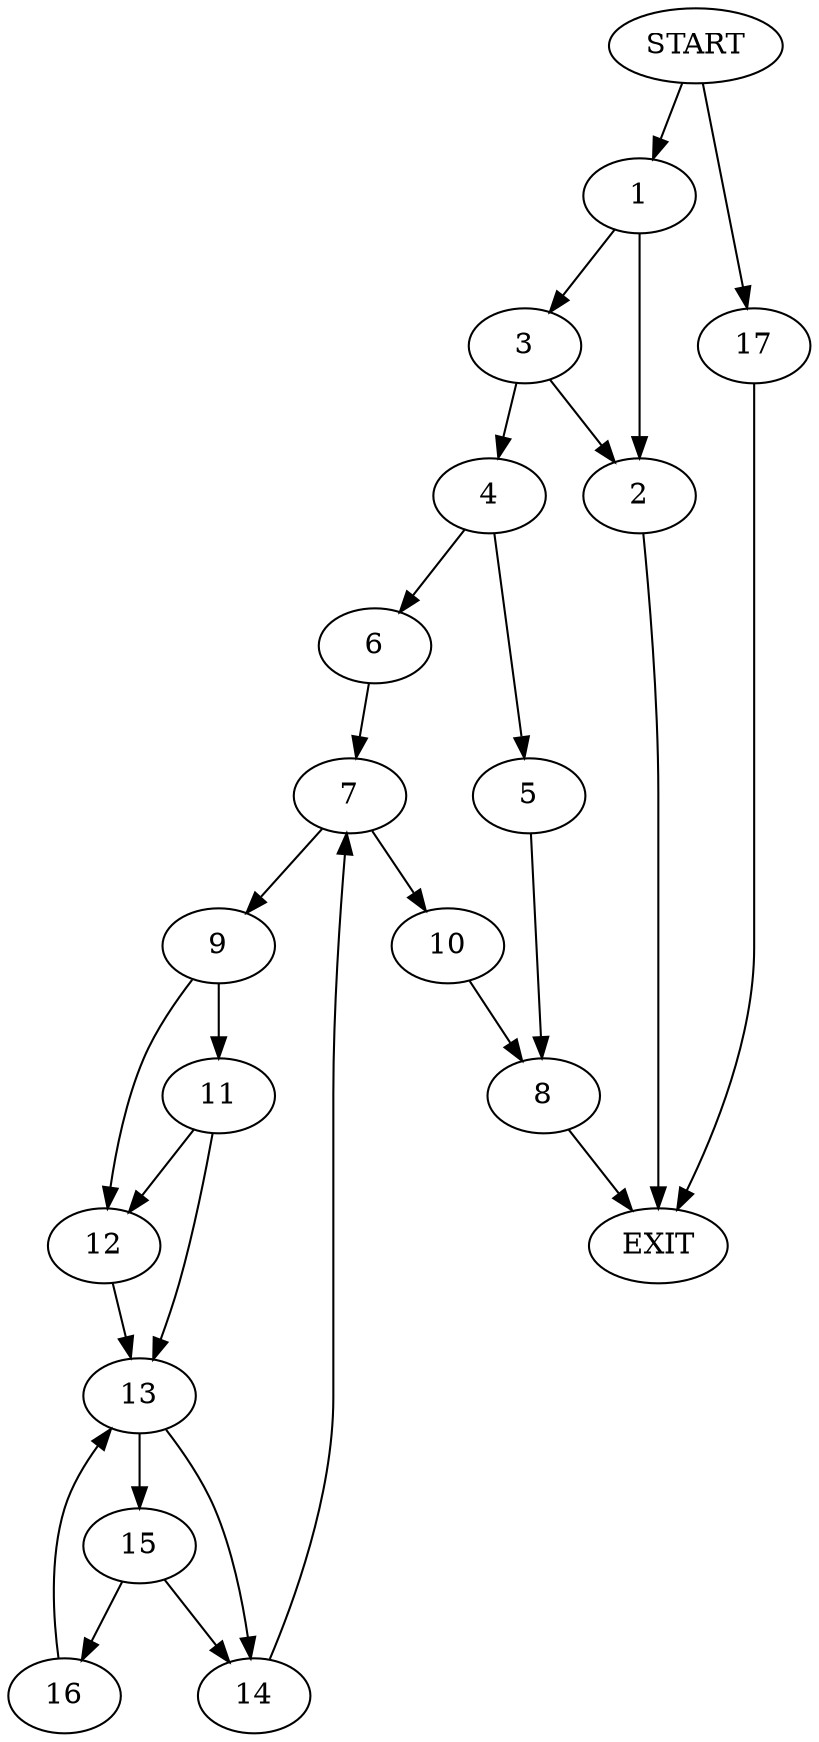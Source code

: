 digraph {
0 [label="START"]
18 [label="EXIT"]
0 -> 1
1 -> 2
1 -> 3
2 -> 18
3 -> 4
3 -> 2
4 -> 5
4 -> 6
6 -> 7
5 -> 8
7 -> 9
7 -> 10
10 -> 8
9 -> 11
9 -> 12
12 -> 13
11 -> 12
11 -> 13
13 -> 14
13 -> 15
15 -> 14
15 -> 16
14 -> 7
16 -> 13
8 -> 18
0 -> 17
17 -> 18
}
